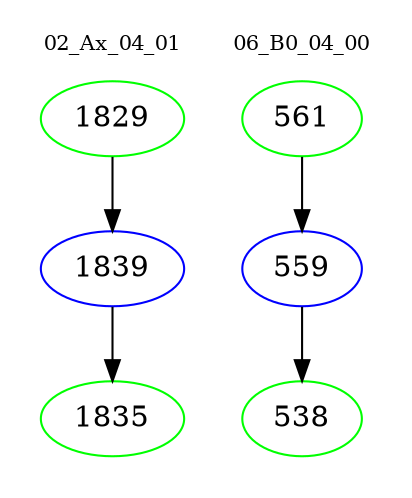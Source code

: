digraph{
subgraph cluster_0 {
color = white
label = "02_Ax_04_01";
fontsize=10;
T0_1829 [label="1829", color="green"]
T0_1829 -> T0_1839 [color="black"]
T0_1839 [label="1839", color="blue"]
T0_1839 -> T0_1835 [color="black"]
T0_1835 [label="1835", color="green"]
}
subgraph cluster_1 {
color = white
label = "06_B0_04_00";
fontsize=10;
T1_561 [label="561", color="green"]
T1_561 -> T1_559 [color="black"]
T1_559 [label="559", color="blue"]
T1_559 -> T1_538 [color="black"]
T1_538 [label="538", color="green"]
}
}
